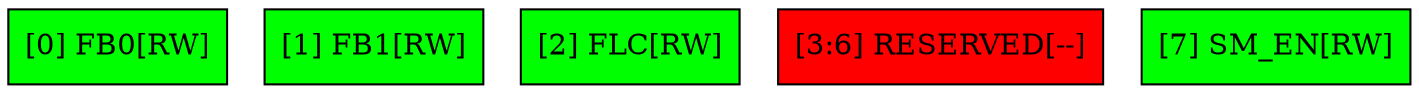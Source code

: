 digraph SMCR{
node [shape = "record" 
 style="filled" ];
node0 [ label = "[0] FB0[RW]"
 fillcolor = "green"];
node1 [ label = "[1] FB1[RW]"
 fillcolor = "green"];
node2 [ label = "[2] FLC[RW]"
 fillcolor = "green"];
node3 [ label = "[3:6] RESERVED[--]"
 fillcolor = "red"];
node4 [ label = "[7] SM_EN[RW]"
 fillcolor = "green"];
}